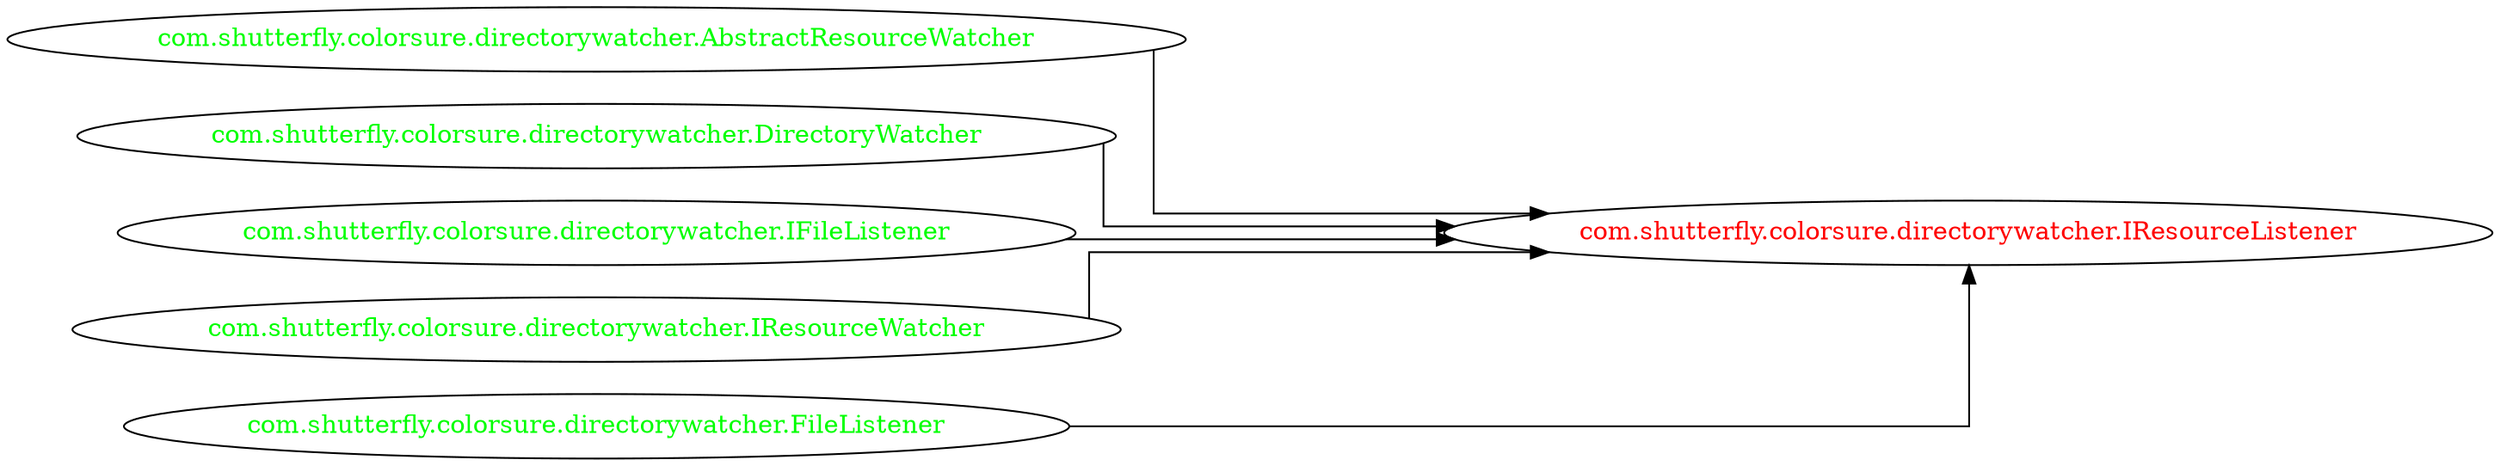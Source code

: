 digraph dependencyGraph {
 concentrate=true;
 ranksep="2.0";
 rankdir="LR"; 
 splines="ortho";
"com.shutterfly.colorsure.directorywatcher.IResourceListener" [fontcolor="red"];
"com.shutterfly.colorsure.directorywatcher.AbstractResourceWatcher" [ fontcolor="green" ];
"com.shutterfly.colorsure.directorywatcher.AbstractResourceWatcher"->"com.shutterfly.colorsure.directorywatcher.IResourceListener";
"com.shutterfly.colorsure.directorywatcher.DirectoryWatcher" [ fontcolor="green" ];
"com.shutterfly.colorsure.directorywatcher.DirectoryWatcher"->"com.shutterfly.colorsure.directorywatcher.IResourceListener";
"com.shutterfly.colorsure.directorywatcher.IFileListener" [ fontcolor="green" ];
"com.shutterfly.colorsure.directorywatcher.IFileListener"->"com.shutterfly.colorsure.directorywatcher.IResourceListener";
"com.shutterfly.colorsure.directorywatcher.IResourceWatcher" [ fontcolor="green" ];
"com.shutterfly.colorsure.directorywatcher.IResourceWatcher"->"com.shutterfly.colorsure.directorywatcher.IResourceListener";
"com.shutterfly.colorsure.directorywatcher.FileListener" [ fontcolor="green" ];
"com.shutterfly.colorsure.directorywatcher.FileListener"->"com.shutterfly.colorsure.directorywatcher.IResourceListener";
}